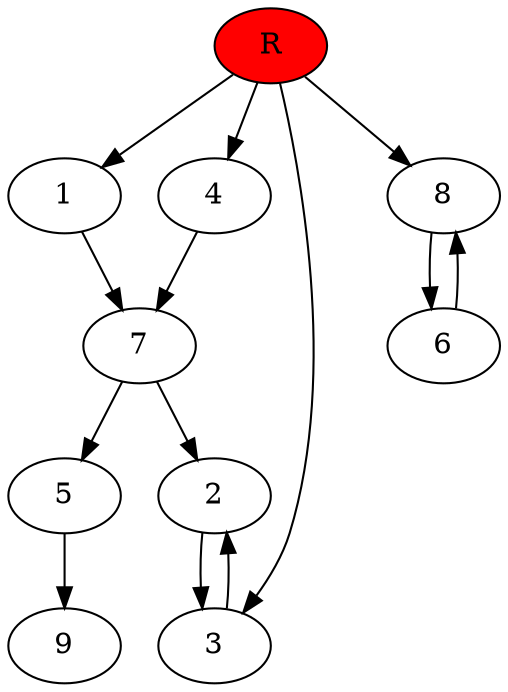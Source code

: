 digraph prb7625 {
	1
	2
	3
	4
	5
	6
	7
	8
	R [fillcolor="#ff0000" style=filled]
	1 -> 7
	2 -> 3
	3 -> 2
	4 -> 7
	5 -> 9
	6 -> 8
	7 -> 2
	7 -> 5
	8 -> 6
	R -> 1
	R -> 3
	R -> 4
	R -> 8
}
